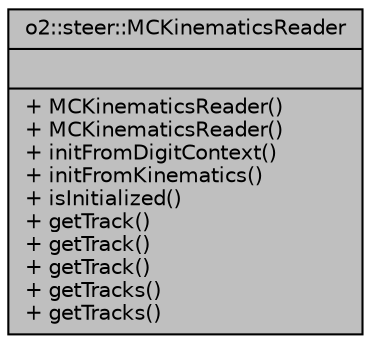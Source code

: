 digraph "o2::steer::MCKinematicsReader"
{
 // INTERACTIVE_SVG=YES
  bgcolor="transparent";
  edge [fontname="Helvetica",fontsize="10",labelfontname="Helvetica",labelfontsize="10"];
  node [fontname="Helvetica",fontsize="10",shape=record];
  Node1 [label="{o2::steer::MCKinematicsReader\n||+ MCKinematicsReader()\l+ MCKinematicsReader()\l+ initFromDigitContext()\l+ initFromKinematics()\l+ isInitialized()\l+ getTrack()\l+ getTrack()\l+ getTrack()\l+ getTracks()\l+ getTracks()\l}",height=0.2,width=0.4,color="black", fillcolor="grey75", style="filled", fontcolor="black"];
}
